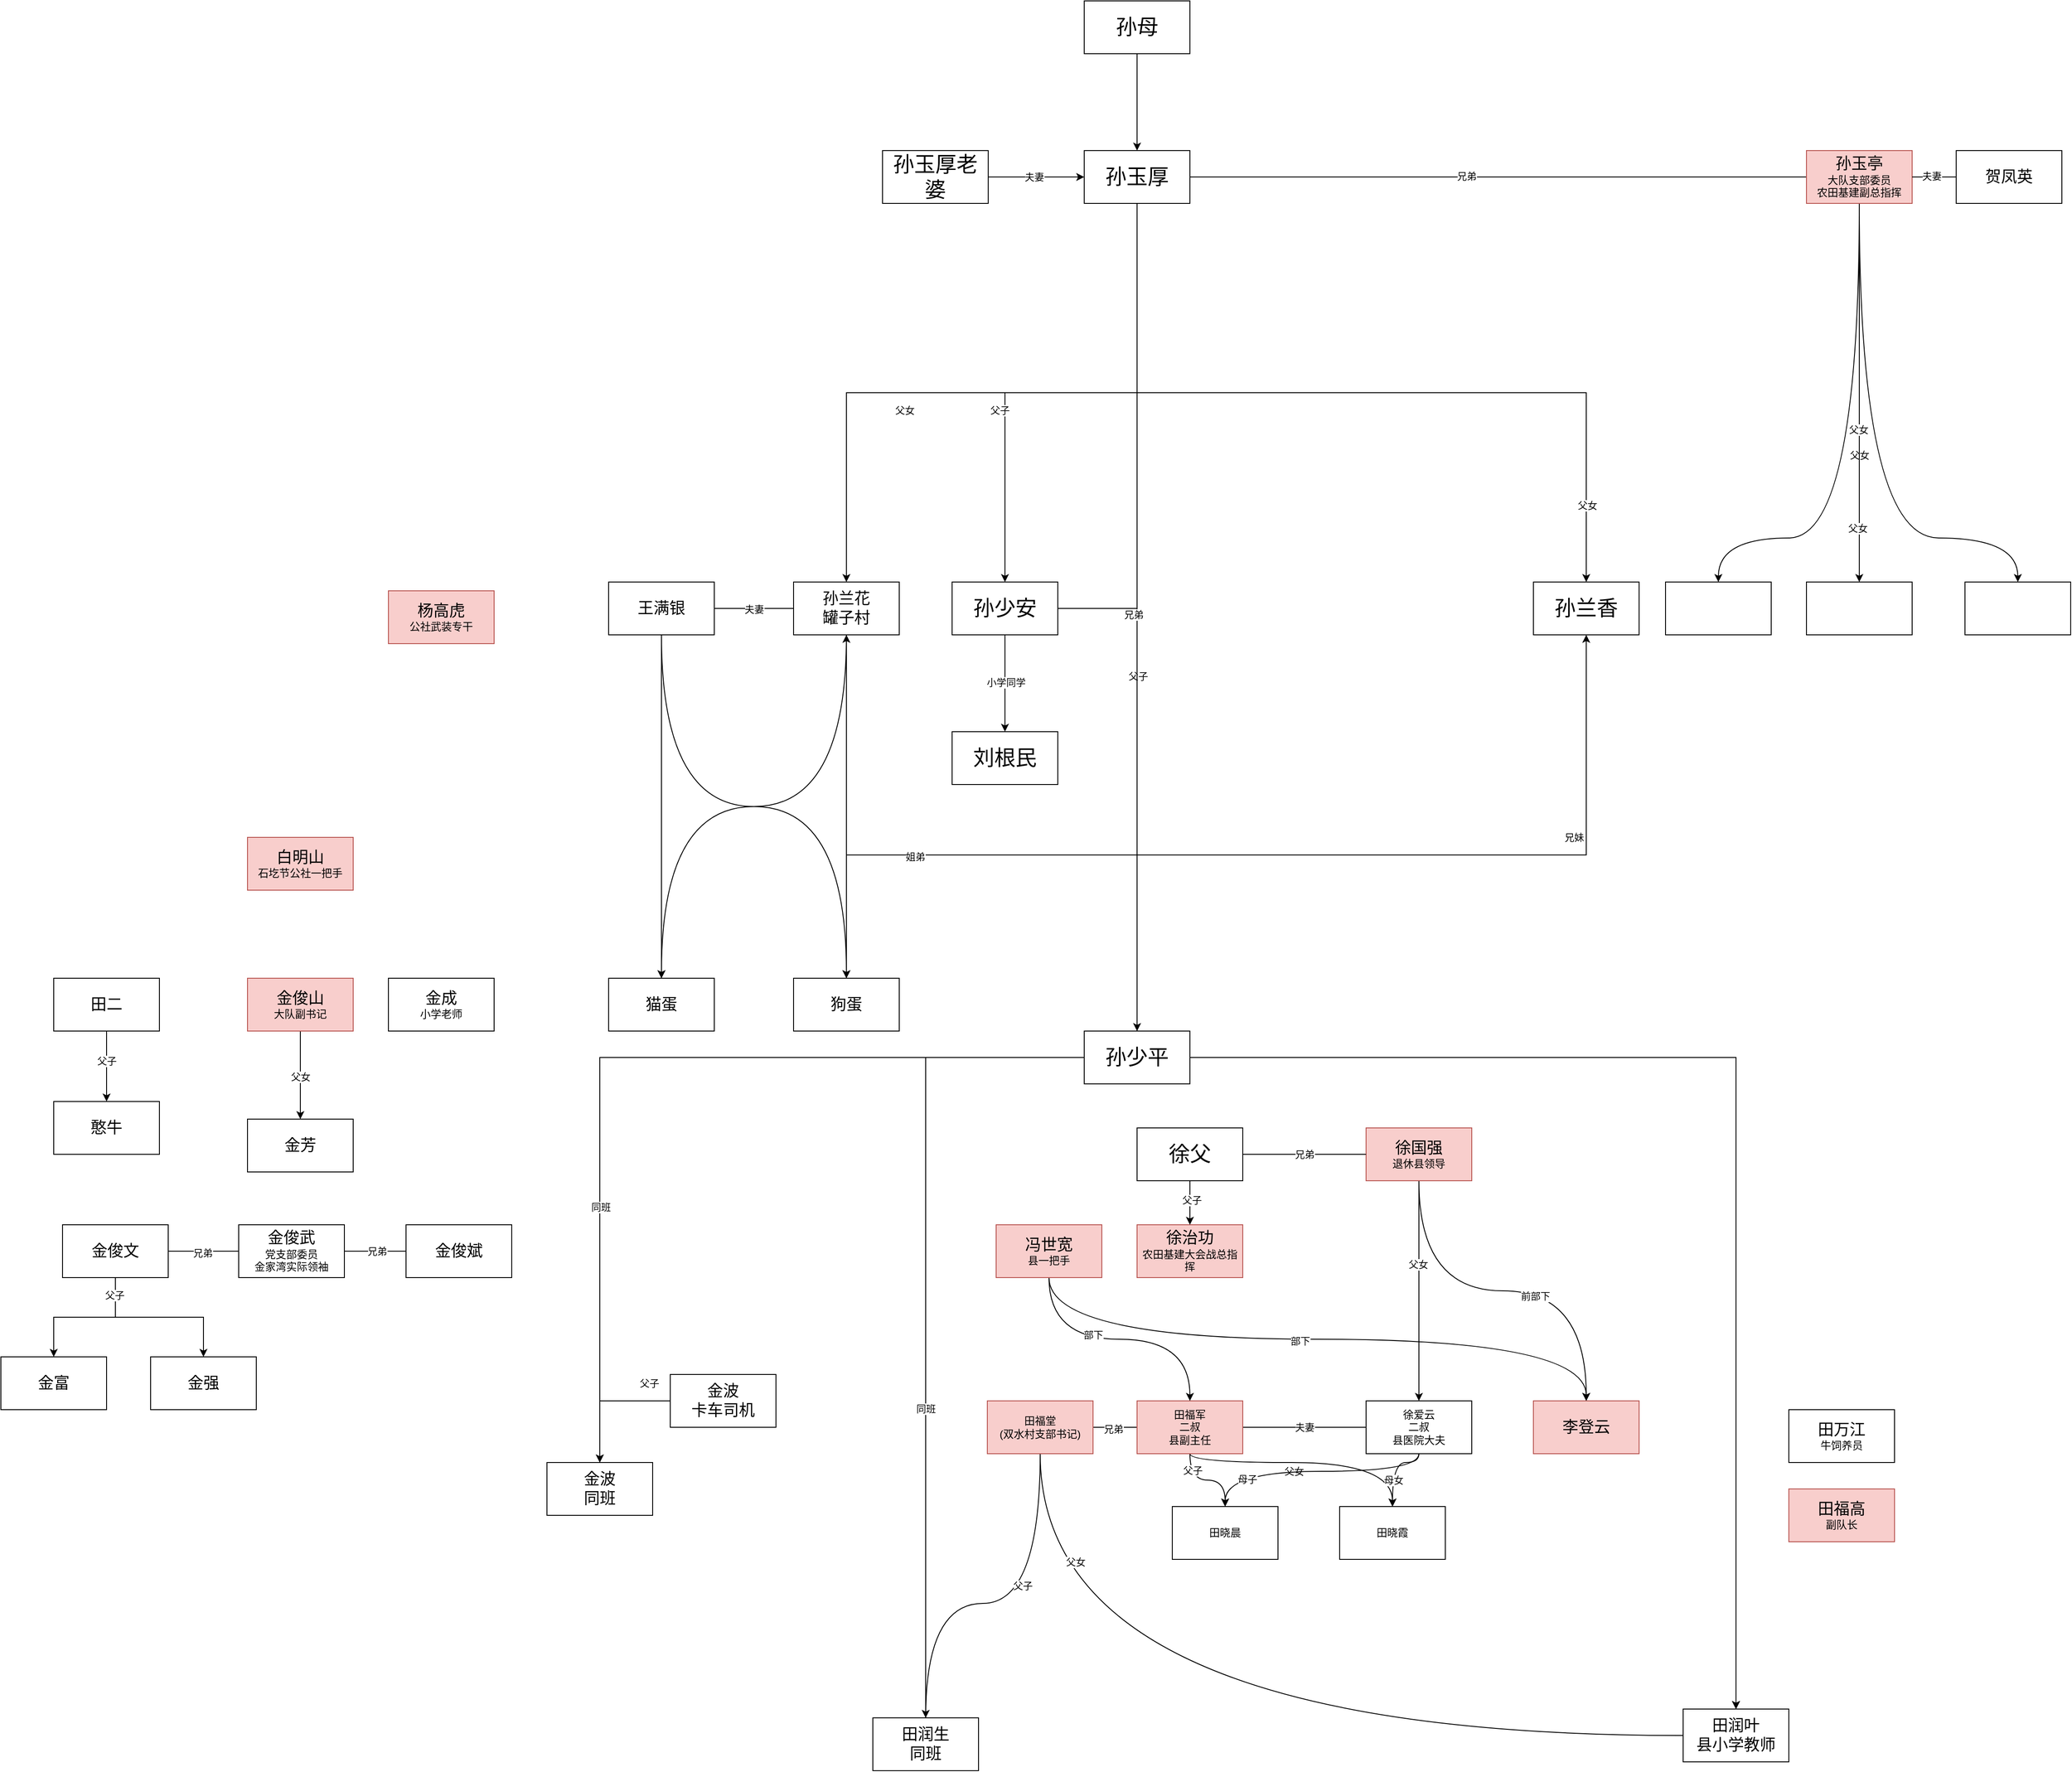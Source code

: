 <mxfile version="21.3.2" type="github">
  <diagram name="第 1 页" id="_wVKVh2Jysjls4kzyFas">
    <mxGraphModel dx="2237" dy="6884" grid="1" gridSize="10" guides="1" tooltips="1" connect="1" arrows="1" fold="1" page="1" pageScale="1" pageWidth="3300" pageHeight="4681" math="0" shadow="0">
      <root>
        <mxCell id="0" />
        <mxCell id="1" parent="0" />
        <mxCell id="Snn5ZzjotbLWIZ3ZBTEd-4" value="" style="edgeStyle=orthogonalEdgeStyle;rounded=0;orthogonalLoop=1;jettySize=auto;html=1;" parent="1" source="dh_qy-4-Et_KlTZyHgmO-1" target="Snn5ZzjotbLWIZ3ZBTEd-3" edge="1">
          <mxGeometry relative="1" as="geometry" />
        </mxCell>
        <mxCell id="Snn5ZzjotbLWIZ3ZBTEd-8" value="" style="edgeStyle=orthogonalEdgeStyle;rounded=0;orthogonalLoop=1;jettySize=auto;html=1;" parent="1" source="dh_qy-4-Et_KlTZyHgmO-1" target="Snn5ZzjotbLWIZ3ZBTEd-3" edge="1">
          <mxGeometry relative="1" as="geometry" />
        </mxCell>
        <mxCell id="Snn5ZzjotbLWIZ3ZBTEd-9" value="" style="edgeStyle=orthogonalEdgeStyle;rounded=0;orthogonalLoop=1;jettySize=auto;html=1;" parent="1" source="dh_qy-4-Et_KlTZyHgmO-1" target="Snn5ZzjotbLWIZ3ZBTEd-3" edge="1">
          <mxGeometry relative="1" as="geometry" />
        </mxCell>
        <mxCell id="Snn5ZzjotbLWIZ3ZBTEd-11" style="edgeStyle=orthogonalEdgeStyle;rounded=0;orthogonalLoop=1;jettySize=auto;html=1;" parent="1" source="dh_qy-4-Et_KlTZyHgmO-1" target="Snn5ZzjotbLWIZ3ZBTEd-10" edge="1">
          <mxGeometry relative="1" as="geometry" />
        </mxCell>
        <mxCell id="Snn5ZzjotbLWIZ3ZBTEd-42" value="同班" style="edgeLabel;html=1;align=center;verticalAlign=middle;resizable=0;points=[];" parent="Snn5ZzjotbLWIZ3ZBTEd-11" vertex="1" connectable="0">
          <mxGeometry x="0.245" relative="1" as="geometry">
            <mxPoint as="offset" />
          </mxGeometry>
        </mxCell>
        <mxCell id="Snn5ZzjotbLWIZ3ZBTEd-40" style="edgeStyle=orthogonalEdgeStyle;rounded=0;orthogonalLoop=1;jettySize=auto;html=1;entryX=0.5;entryY=0;entryDx=0;entryDy=0;" parent="1" source="dh_qy-4-Et_KlTZyHgmO-1" target="Snn5ZzjotbLWIZ3ZBTEd-39" edge="1">
          <mxGeometry relative="1" as="geometry" />
        </mxCell>
        <mxCell id="Snn5ZzjotbLWIZ3ZBTEd-41" value="同班" style="edgeLabel;html=1;align=center;verticalAlign=middle;resizable=0;points=[];" parent="Snn5ZzjotbLWIZ3ZBTEd-40" vertex="1" connectable="0">
          <mxGeometry x="0.425" y="1" relative="1" as="geometry">
            <mxPoint as="offset" />
          </mxGeometry>
        </mxCell>
        <mxCell id="Snn5ZzjotbLWIZ3ZBTEd-70" style="edgeStyle=orthogonalEdgeStyle;rounded=0;orthogonalLoop=1;jettySize=auto;html=1;" parent="1" source="dh_qy-4-Et_KlTZyHgmO-1" target="Snn5ZzjotbLWIZ3ZBTEd-67" edge="1">
          <mxGeometry relative="1" as="geometry">
            <Array as="points">
              <mxPoint x="1890" y="890" />
              <mxPoint x="2400" y="890" />
            </Array>
          </mxGeometry>
        </mxCell>
        <mxCell id="Snn5ZzjotbLWIZ3ZBTEd-71" value="兄妹" style="edgeLabel;html=1;align=center;verticalAlign=middle;resizable=0;points=[];" parent="Snn5ZzjotbLWIZ3ZBTEd-70" vertex="1" connectable="0">
          <mxGeometry x="0.522" y="14" relative="1" as="geometry">
            <mxPoint as="offset" />
          </mxGeometry>
        </mxCell>
        <mxCell id="Snn5ZzjotbLWIZ3ZBTEd-78" style="edgeStyle=orthogonalEdgeStyle;rounded=0;orthogonalLoop=1;jettySize=auto;html=1;entryX=0.5;entryY=1;entryDx=0;entryDy=0;" parent="1" source="dh_qy-4-Et_KlTZyHgmO-1" target="Snn5ZzjotbLWIZ3ZBTEd-47" edge="1">
          <mxGeometry relative="1" as="geometry">
            <Array as="points">
              <mxPoint x="1890" y="890" />
              <mxPoint x="1560" y="890" />
            </Array>
          </mxGeometry>
        </mxCell>
        <mxCell id="-Yr4V0lRwskrsNjz_4vl-28" value="姐弟" style="edgeLabel;html=1;align=center;verticalAlign=middle;resizable=0;points=[];" parent="Snn5ZzjotbLWIZ3ZBTEd-78" vertex="1" connectable="0">
          <mxGeometry x="0.159" y="2" relative="1" as="geometry">
            <mxPoint as="offset" />
          </mxGeometry>
        </mxCell>
        <mxCell id="dh_qy-4-Et_KlTZyHgmO-1" value="&lt;font style=&quot;font-size: 24px;&quot;&gt;孙少平&lt;/font&gt;" style="rounded=0;whiteSpace=wrap;html=1;" parent="1" vertex="1">
          <mxGeometry x="1830" y="1090" width="120" height="60" as="geometry" />
        </mxCell>
        <mxCell id="Snn5ZzjotbLWIZ3ZBTEd-3" value="&lt;font style=&quot;font-size: 18px;&quot;&gt;田润叶&lt;br&gt;县小学教师&lt;br&gt;&lt;/font&gt;" style="whiteSpace=wrap;html=1;rounded=0;" parent="1" vertex="1">
          <mxGeometry x="2510" y="1860" width="120" height="60" as="geometry" />
        </mxCell>
        <mxCell id="Snn5ZzjotbLWIZ3ZBTEd-10" value="&lt;font style=&quot;font-size: 18px;&quot;&gt;田润生&lt;br&gt;同班&lt;br&gt;&lt;/font&gt;" style="whiteSpace=wrap;html=1;rounded=0;" parent="1" vertex="1">
          <mxGeometry x="1590" y="1870" width="120" height="60" as="geometry" />
        </mxCell>
        <mxCell id="Snn5ZzjotbLWIZ3ZBTEd-14" style="edgeStyle=orthogonalEdgeStyle;rounded=0;orthogonalLoop=1;jettySize=auto;html=1;endArrow=none;endFill=0;curved=1;" parent="1" source="Snn5ZzjotbLWIZ3ZBTEd-12" target="Snn5ZzjotbLWIZ3ZBTEd-10" edge="1">
          <mxGeometry relative="1" as="geometry">
            <Array as="points">
              <mxPoint x="1780" y="1740" />
            </Array>
          </mxGeometry>
        </mxCell>
        <mxCell id="Snn5ZzjotbLWIZ3ZBTEd-46" value="父子" style="edgeLabel;html=1;align=center;verticalAlign=middle;resizable=0;points=[];" parent="Snn5ZzjotbLWIZ3ZBTEd-14" vertex="1" connectable="0">
          <mxGeometry x="-0.302" y="-20" relative="1" as="geometry">
            <mxPoint as="offset" />
          </mxGeometry>
        </mxCell>
        <mxCell id="Snn5ZzjotbLWIZ3ZBTEd-15" style="edgeStyle=orthogonalEdgeStyle;rounded=0;orthogonalLoop=1;jettySize=auto;html=1;entryX=0;entryY=0.5;entryDx=0;entryDy=0;endArrow=none;endFill=0;curved=1;" parent="1" source="Snn5ZzjotbLWIZ3ZBTEd-12" target="Snn5ZzjotbLWIZ3ZBTEd-3" edge="1">
          <mxGeometry relative="1" as="geometry">
            <Array as="points">
              <mxPoint x="1780" y="1890" />
            </Array>
          </mxGeometry>
        </mxCell>
        <mxCell id="Snn5ZzjotbLWIZ3ZBTEd-32" value="父女" style="edgeLabel;html=1;align=center;verticalAlign=middle;resizable=0;points=[];" parent="Snn5ZzjotbLWIZ3ZBTEd-15" vertex="1" connectable="0">
          <mxGeometry x="-0.766" y="40" relative="1" as="geometry">
            <mxPoint as="offset" />
          </mxGeometry>
        </mxCell>
        <mxCell id="Snn5ZzjotbLWIZ3ZBTEd-24" style="edgeStyle=orthogonalEdgeStyle;curved=1;rounded=0;orthogonalLoop=1;jettySize=auto;html=1;endArrow=none;endFill=0;" parent="1" source="Snn5ZzjotbLWIZ3ZBTEd-12" target="Snn5ZzjotbLWIZ3ZBTEd-17" edge="1">
          <mxGeometry relative="1" as="geometry" />
        </mxCell>
        <mxCell id="Snn5ZzjotbLWIZ3ZBTEd-25" value="兄弟" style="edgeLabel;html=1;align=center;verticalAlign=middle;resizable=0;points=[];" parent="Snn5ZzjotbLWIZ3ZBTEd-24" vertex="1" connectable="0">
          <mxGeometry x="-0.085" y="-2" relative="1" as="geometry">
            <mxPoint as="offset" />
          </mxGeometry>
        </mxCell>
        <mxCell id="Snn5ZzjotbLWIZ3ZBTEd-12" value="田福堂&lt;br&gt;(双水村支部书记)" style="whiteSpace=wrap;html=1;rounded=0;fillColor=#f8cecc;strokeColor=#b85450;" parent="1" vertex="1">
          <mxGeometry x="1720" y="1510" width="120" height="60" as="geometry" />
        </mxCell>
        <mxCell id="Snn5ZzjotbLWIZ3ZBTEd-21" value="夫妻" style="edgeStyle=orthogonalEdgeStyle;curved=1;rounded=0;orthogonalLoop=1;jettySize=auto;html=1;endArrow=none;endFill=0;" parent="1" source="Snn5ZzjotbLWIZ3ZBTEd-17" target="Snn5ZzjotbLWIZ3ZBTEd-20" edge="1">
          <mxGeometry relative="1" as="geometry" />
        </mxCell>
        <mxCell id="Snn5ZzjotbLWIZ3ZBTEd-27" style="edgeStyle=orthogonalEdgeStyle;curved=1;rounded=0;orthogonalLoop=1;jettySize=auto;html=1;entryX=0.5;entryY=0;entryDx=0;entryDy=0;" parent="1" source="Snn5ZzjotbLWIZ3ZBTEd-17" target="Snn5ZzjotbLWIZ3ZBTEd-26" edge="1">
          <mxGeometry relative="1" as="geometry">
            <Array as="points">
              <mxPoint x="1950" y="1580" />
              <mxPoint x="2180" y="1580" />
            </Array>
          </mxGeometry>
        </mxCell>
        <mxCell id="Snn5ZzjotbLWIZ3ZBTEd-29" value="父女" style="edgeLabel;html=1;align=center;verticalAlign=middle;resizable=0;points=[];" parent="Snn5ZzjotbLWIZ3ZBTEd-27" vertex="1" connectable="0">
          <mxGeometry x="-0.121" relative="1" as="geometry">
            <mxPoint y="10" as="offset" />
          </mxGeometry>
        </mxCell>
        <mxCell id="-Yr4V0lRwskrsNjz_4vl-33" style="edgeStyle=orthogonalEdgeStyle;rounded=0;orthogonalLoop=1;jettySize=auto;html=1;curved=1;" parent="1" source="Snn5ZzjotbLWIZ3ZBTEd-17" target="-Yr4V0lRwskrsNjz_4vl-32" edge="1">
          <mxGeometry relative="1" as="geometry" />
        </mxCell>
        <mxCell id="-Yr4V0lRwskrsNjz_4vl-35" value="父子" style="edgeLabel;html=1;align=center;verticalAlign=middle;resizable=0;points=[];" parent="-Yr4V0lRwskrsNjz_4vl-33" vertex="1" connectable="0">
          <mxGeometry x="-0.633" y="3" relative="1" as="geometry">
            <mxPoint as="offset" />
          </mxGeometry>
        </mxCell>
        <mxCell id="Snn5ZzjotbLWIZ3ZBTEd-17" value="田福军&lt;br&gt;二叔&lt;br&gt;县副主任" style="whiteSpace=wrap;html=1;rounded=0;fillColor=#f8cecc;strokeColor=#b85450;" parent="1" vertex="1">
          <mxGeometry x="1890" y="1510" width="120" height="60" as="geometry" />
        </mxCell>
        <mxCell id="Snn5ZzjotbLWIZ3ZBTEd-28" style="edgeStyle=orthogonalEdgeStyle;curved=1;rounded=0;orthogonalLoop=1;jettySize=auto;html=1;entryX=0.5;entryY=0;entryDx=0;entryDy=0;" parent="1" source="Snn5ZzjotbLWIZ3ZBTEd-20" target="Snn5ZzjotbLWIZ3ZBTEd-26" edge="1">
          <mxGeometry relative="1" as="geometry">
            <Array as="points">
              <mxPoint x="2210" y="1580" />
              <mxPoint x="2180" y="1580" />
            </Array>
          </mxGeometry>
        </mxCell>
        <mxCell id="Snn5ZzjotbLWIZ3ZBTEd-30" value="母女" style="edgeLabel;html=1;align=center;verticalAlign=middle;resizable=0;points=[];" parent="Snn5ZzjotbLWIZ3ZBTEd-28" vertex="1" connectable="0">
          <mxGeometry x="-0.211" y="1" relative="1" as="geometry">
            <mxPoint x="-4" y="19" as="offset" />
          </mxGeometry>
        </mxCell>
        <mxCell id="-Yr4V0lRwskrsNjz_4vl-34" style="edgeStyle=orthogonalEdgeStyle;rounded=0;orthogonalLoop=1;jettySize=auto;html=1;curved=1;entryX=0.5;entryY=0;entryDx=0;entryDy=0;" parent="1" source="Snn5ZzjotbLWIZ3ZBTEd-20" target="-Yr4V0lRwskrsNjz_4vl-32" edge="1">
          <mxGeometry relative="1" as="geometry">
            <mxPoint x="1990" y="1620" as="targetPoint" />
            <Array as="points">
              <mxPoint x="2210" y="1590" />
              <mxPoint x="1990" y="1590" />
            </Array>
          </mxGeometry>
        </mxCell>
        <mxCell id="-Yr4V0lRwskrsNjz_4vl-36" value="母子" style="edgeLabel;html=1;align=center;verticalAlign=middle;resizable=0;points=[];" parent="-Yr4V0lRwskrsNjz_4vl-34" vertex="1" connectable="0">
          <mxGeometry x="0.548" y="9" relative="1" as="geometry">
            <mxPoint x="1" as="offset" />
          </mxGeometry>
        </mxCell>
        <mxCell id="Snn5ZzjotbLWIZ3ZBTEd-20" value="徐爱云&lt;br&gt;二叔&lt;br&gt;县医院大夫" style="whiteSpace=wrap;html=1;rounded=0;" parent="1" vertex="1">
          <mxGeometry x="2150" y="1510" width="120" height="60" as="geometry" />
        </mxCell>
        <mxCell id="Snn5ZzjotbLWIZ3ZBTEd-26" value="&lt;font style=&quot;&quot;&gt;田晓霞&lt;br&gt;&lt;/font&gt;" style="whiteSpace=wrap;html=1;rounded=0;" parent="1" vertex="1">
          <mxGeometry x="2120" y="1630" width="120" height="60" as="geometry" />
        </mxCell>
        <mxCell id="Snn5ZzjotbLWIZ3ZBTEd-37" style="edgeStyle=orthogonalEdgeStyle;curved=1;rounded=0;orthogonalLoop=1;jettySize=auto;html=1;endArrow=none;endFill=0;entryX=0.5;entryY=0;entryDx=0;entryDy=0;" parent="1" source="Snn5ZzjotbLWIZ3ZBTEd-36" target="dh_qy-4-Et_KlTZyHgmO-1" edge="1">
          <mxGeometry relative="1" as="geometry">
            <mxPoint x="1890" y="650" as="targetPoint" />
          </mxGeometry>
        </mxCell>
        <mxCell id="Snn5ZzjotbLWIZ3ZBTEd-38" value="父子" style="edgeLabel;html=1;align=center;verticalAlign=middle;resizable=0;points=[];" parent="Snn5ZzjotbLWIZ3ZBTEd-37" vertex="1" connectable="0">
          <mxGeometry x="0.143" y="1" relative="1" as="geometry">
            <mxPoint as="offset" />
          </mxGeometry>
        </mxCell>
        <mxCell id="Snn5ZzjotbLWIZ3ZBTEd-51" style="edgeStyle=orthogonalEdgeStyle;rounded=0;orthogonalLoop=1;jettySize=auto;html=1;entryX=0.5;entryY=0;entryDx=0;entryDy=0;exitX=0.5;exitY=1;exitDx=0;exitDy=0;" parent="1" source="Snn5ZzjotbLWIZ3ZBTEd-36" target="Snn5ZzjotbLWIZ3ZBTEd-47" edge="1">
          <mxGeometry relative="1" as="geometry" />
        </mxCell>
        <mxCell id="Snn5ZzjotbLWIZ3ZBTEd-52" value="父女" style="edgeLabel;html=1;align=center;verticalAlign=middle;resizable=0;points=[];" parent="Snn5ZzjotbLWIZ3ZBTEd-51" vertex="1" connectable="0">
          <mxGeometry x="0.02" y="-1" relative="1" as="geometry">
            <mxPoint x="-92" y="21" as="offset" />
          </mxGeometry>
        </mxCell>
        <mxCell id="Snn5ZzjotbLWIZ3ZBTEd-76" style="edgeStyle=orthogonalEdgeStyle;rounded=0;orthogonalLoop=1;jettySize=auto;html=1;exitX=0.5;exitY=1;exitDx=0;exitDy=0;" parent="1" source="Snn5ZzjotbLWIZ3ZBTEd-36" target="Snn5ZzjotbLWIZ3ZBTEd-67" edge="1">
          <mxGeometry relative="1" as="geometry" />
        </mxCell>
        <mxCell id="Snn5ZzjotbLWIZ3ZBTEd-77" value="父女" style="edgeLabel;html=1;align=center;verticalAlign=middle;resizable=0;points=[];" parent="Snn5ZzjotbLWIZ3ZBTEd-76" vertex="1" connectable="0">
          <mxGeometry x="0.815" y="1" relative="1" as="geometry">
            <mxPoint as="offset" />
          </mxGeometry>
        </mxCell>
        <mxCell id="Snn5ZzjotbLWIZ3ZBTEd-83" style="edgeStyle=orthogonalEdgeStyle;curved=1;rounded=0;orthogonalLoop=1;jettySize=auto;html=1;endArrow=none;endFill=0;" parent="1" source="Snn5ZzjotbLWIZ3ZBTEd-36" target="Snn5ZzjotbLWIZ3ZBTEd-82" edge="1">
          <mxGeometry relative="1" as="geometry" />
        </mxCell>
        <mxCell id="Snn5ZzjotbLWIZ3ZBTEd-84" value="兄弟" style="edgeLabel;html=1;align=center;verticalAlign=middle;resizable=0;points=[];" parent="Snn5ZzjotbLWIZ3ZBTEd-83" vertex="1" connectable="0">
          <mxGeometry x="-0.102" y="1" relative="1" as="geometry">
            <mxPoint x="-1" as="offset" />
          </mxGeometry>
        </mxCell>
        <mxCell id="Snn5ZzjotbLWIZ3ZBTEd-87" style="edgeStyle=orthogonalEdgeStyle;rounded=0;orthogonalLoop=1;jettySize=auto;html=1;exitX=0.5;exitY=1;exitDx=0;exitDy=0;" parent="1" source="Snn5ZzjotbLWIZ3ZBTEd-36" target="Snn5ZzjotbLWIZ3ZBTEd-85" edge="1">
          <mxGeometry relative="1" as="geometry" />
        </mxCell>
        <mxCell id="Snn5ZzjotbLWIZ3ZBTEd-88" value="父子" style="edgeLabel;html=1;align=center;verticalAlign=middle;resizable=0;points=[];" parent="Snn5ZzjotbLWIZ3ZBTEd-87" vertex="1" connectable="0">
          <mxGeometry x="0.043" y="14" relative="1" as="geometry">
            <mxPoint x="-69" y="6" as="offset" />
          </mxGeometry>
        </mxCell>
        <mxCell id="Snn5ZzjotbLWIZ3ZBTEd-36" value="&lt;font style=&quot;font-size: 24px;&quot;&gt;孙玉厚&lt;/font&gt;" style="rounded=0;whiteSpace=wrap;html=1;" parent="1" vertex="1">
          <mxGeometry x="1830" y="90" width="120" height="60" as="geometry" />
        </mxCell>
        <mxCell id="Snn5ZzjotbLWIZ3ZBTEd-39" value="&lt;font style=&quot;&quot;&gt;&lt;font style=&quot;font-size: 18px;&quot;&gt;金波&lt;/font&gt;&lt;br&gt;&lt;span style=&quot;font-size: 18px;&quot;&gt;同班&lt;/span&gt;&lt;br&gt;&lt;/font&gt;" style="whiteSpace=wrap;html=1;rounded=0;" parent="1" vertex="1">
          <mxGeometry x="1220" y="1580" width="120" height="60" as="geometry" />
        </mxCell>
        <mxCell id="Snn5ZzjotbLWIZ3ZBTEd-44" style="edgeStyle=orthogonalEdgeStyle;rounded=0;orthogonalLoop=1;jettySize=auto;html=1;" parent="1" source="Snn5ZzjotbLWIZ3ZBTEd-43" target="Snn5ZzjotbLWIZ3ZBTEd-39" edge="1">
          <mxGeometry relative="1" as="geometry" />
        </mxCell>
        <mxCell id="Snn5ZzjotbLWIZ3ZBTEd-45" value="父子" style="edgeLabel;html=1;align=center;verticalAlign=middle;resizable=0;points=[];" parent="Snn5ZzjotbLWIZ3ZBTEd-44" vertex="1" connectable="0">
          <mxGeometry x="0.017" y="-1" relative="1" as="geometry">
            <mxPoint x="52" y="-19" as="offset" />
          </mxGeometry>
        </mxCell>
        <mxCell id="Snn5ZzjotbLWIZ3ZBTEd-43" value="&lt;font style=&quot;&quot;&gt;&lt;font style=&quot;font-size: 18px;&quot;&gt;金波&lt;/font&gt;&lt;br&gt;&lt;span style=&quot;font-size: 18px;&quot;&gt;卡车司机&lt;/span&gt;&lt;br&gt;&lt;/font&gt;" style="whiteSpace=wrap;html=1;rounded=0;" parent="1" vertex="1">
          <mxGeometry x="1360" y="1480" width="120" height="60" as="geometry" />
        </mxCell>
        <mxCell id="Snn5ZzjotbLWIZ3ZBTEd-80" style="edgeStyle=orthogonalEdgeStyle;curved=1;rounded=0;orthogonalLoop=1;jettySize=auto;html=1;entryX=1;entryY=0.5;entryDx=0;entryDy=0;endArrow=none;endFill=0;" parent="1" source="Snn5ZzjotbLWIZ3ZBTEd-47" target="Snn5ZzjotbLWIZ3ZBTEd-59" edge="1">
          <mxGeometry relative="1" as="geometry" />
        </mxCell>
        <mxCell id="Snn5ZzjotbLWIZ3ZBTEd-81" value="夫妻" style="edgeLabel;html=1;align=center;verticalAlign=middle;resizable=0;points=[];" parent="Snn5ZzjotbLWIZ3ZBTEd-80" vertex="1" connectable="0">
          <mxGeometry x="0.003" y="1" relative="1" as="geometry">
            <mxPoint as="offset" />
          </mxGeometry>
        </mxCell>
        <mxCell id="Snn5ZzjotbLWIZ3ZBTEd-94" style="edgeStyle=orthogonalEdgeStyle;rounded=0;orthogonalLoop=1;jettySize=auto;html=1;entryX=0.5;entryY=0;entryDx=0;entryDy=0;curved=1;exitX=0.5;exitY=1;exitDx=0;exitDy=0;" parent="1" source="Snn5ZzjotbLWIZ3ZBTEd-47" target="Snn5ZzjotbLWIZ3ZBTEd-91" edge="1">
          <mxGeometry relative="1" as="geometry" />
        </mxCell>
        <mxCell id="Snn5ZzjotbLWIZ3ZBTEd-96" style="edgeStyle=orthogonalEdgeStyle;rounded=0;orthogonalLoop=1;jettySize=auto;html=1;" parent="1" source="Snn5ZzjotbLWIZ3ZBTEd-47" target="Snn5ZzjotbLWIZ3ZBTEd-92" edge="1">
          <mxGeometry relative="1" as="geometry">
            <Array as="points">
              <mxPoint x="1560" y="710" />
              <mxPoint x="1560" y="710" />
            </Array>
          </mxGeometry>
        </mxCell>
        <mxCell id="Snn5ZzjotbLWIZ3ZBTEd-47" value="&lt;font style=&quot;font-size: 18px;&quot;&gt;孙兰花&lt;br&gt;罐子村&lt;br&gt;&lt;/font&gt;" style="rounded=0;whiteSpace=wrap;html=1;" parent="1" vertex="1">
          <mxGeometry x="1500" y="580" width="120" height="60" as="geometry" />
        </mxCell>
        <mxCell id="Snn5ZzjotbLWIZ3ZBTEd-93" style="edgeStyle=orthogonalEdgeStyle;curved=1;rounded=0;orthogonalLoop=1;jettySize=auto;html=1;" parent="1" source="Snn5ZzjotbLWIZ3ZBTEd-59" target="Snn5ZzjotbLWIZ3ZBTEd-91" edge="1">
          <mxGeometry relative="1" as="geometry" />
        </mxCell>
        <mxCell id="Snn5ZzjotbLWIZ3ZBTEd-95" style="edgeStyle=orthogonalEdgeStyle;rounded=0;orthogonalLoop=1;jettySize=auto;html=1;curved=1;exitX=0.5;exitY=1;exitDx=0;exitDy=0;" parent="1" source="Snn5ZzjotbLWIZ3ZBTEd-59" target="Snn5ZzjotbLWIZ3ZBTEd-92" edge="1">
          <mxGeometry relative="1" as="geometry" />
        </mxCell>
        <mxCell id="Snn5ZzjotbLWIZ3ZBTEd-59" value="&lt;font style=&quot;&quot;&gt;&lt;span style=&quot;font-size: 18px;&quot;&gt;王满银&lt;/span&gt;&lt;br&gt;&lt;/font&gt;" style="whiteSpace=wrap;html=1;rounded=0;" parent="1" vertex="1">
          <mxGeometry x="1290" y="580" width="120" height="60" as="geometry" />
        </mxCell>
        <mxCell id="Snn5ZzjotbLWIZ3ZBTEd-67" value="&lt;font style=&quot;&quot;&gt;&lt;font style=&quot;font-size: 24px;&quot;&gt;孙兰香&lt;/font&gt;&lt;br&gt;&lt;/font&gt;" style="whiteSpace=wrap;html=1;rounded=0;" parent="1" vertex="1">
          <mxGeometry x="2340" y="580" width="120" height="60" as="geometry" />
        </mxCell>
        <mxCell id="Snn5ZzjotbLWIZ3ZBTEd-103" value="" style="edgeStyle=orthogonalEdgeStyle;curved=1;rounded=0;orthogonalLoop=1;jettySize=auto;html=1;" parent="1" source="Snn5ZzjotbLWIZ3ZBTEd-82" target="Snn5ZzjotbLWIZ3ZBTEd-101" edge="1">
          <mxGeometry relative="1" as="geometry">
            <Array as="points">
              <mxPoint x="2710" y="530" />
              <mxPoint x="2550" y="530" />
            </Array>
          </mxGeometry>
        </mxCell>
        <mxCell id="Snn5ZzjotbLWIZ3ZBTEd-110" value="父女" style="edgeLabel;html=1;align=center;verticalAlign=middle;resizable=0;points=[];" parent="Snn5ZzjotbLWIZ3ZBTEd-103" vertex="1" connectable="0">
          <mxGeometry x="-0.032" y="1" relative="1" as="geometry">
            <mxPoint x="-1" as="offset" />
          </mxGeometry>
        </mxCell>
        <mxCell id="Snn5ZzjotbLWIZ3ZBTEd-107" value="" style="edgeStyle=orthogonalEdgeStyle;curved=1;rounded=0;orthogonalLoop=1;jettySize=auto;html=1;" parent="1" source="Snn5ZzjotbLWIZ3ZBTEd-82" target="Snn5ZzjotbLWIZ3ZBTEd-106" edge="1">
          <mxGeometry relative="1" as="geometry" />
        </mxCell>
        <mxCell id="Snn5ZzjotbLWIZ3ZBTEd-111" value="父女" style="edgeLabel;html=1;align=center;verticalAlign=middle;resizable=0;points=[];" parent="Snn5ZzjotbLWIZ3ZBTEd-107" vertex="1" connectable="0">
          <mxGeometry x="0.193" y="-1" relative="1" as="geometry">
            <mxPoint as="offset" />
          </mxGeometry>
        </mxCell>
        <mxCell id="Snn5ZzjotbLWIZ3ZBTEd-108" style="edgeStyle=orthogonalEdgeStyle;curved=1;rounded=0;orthogonalLoop=1;jettySize=auto;html=1;entryX=0.5;entryY=0;entryDx=0;entryDy=0;" parent="1" source="Snn5ZzjotbLWIZ3ZBTEd-82" target="Snn5ZzjotbLWIZ3ZBTEd-104" edge="1">
          <mxGeometry relative="1" as="geometry">
            <Array as="points">
              <mxPoint x="2710" y="530" />
              <mxPoint x="2890" y="530" />
            </Array>
          </mxGeometry>
        </mxCell>
        <mxCell id="Snn5ZzjotbLWIZ3ZBTEd-112" value="父女" style="edgeLabel;html=1;align=center;verticalAlign=middle;resizable=0;points=[];" parent="Snn5ZzjotbLWIZ3ZBTEd-108" vertex="1" connectable="0">
          <mxGeometry x="0.208" y="-3" relative="1" as="geometry">
            <mxPoint x="1" as="offset" />
          </mxGeometry>
        </mxCell>
        <mxCell id="Snn5ZzjotbLWIZ3ZBTEd-82" value="&lt;font style=&quot;font-size: 18px;&quot;&gt;孙玉亭&lt;/font&gt;&lt;br&gt;大队支部委员&lt;br&gt;农田基建副总指挥" style="rounded=0;whiteSpace=wrap;html=1;fillColor=#f8cecc;strokeColor=#b85450;" parent="1" vertex="1">
          <mxGeometry x="2650" y="90" width="120" height="60" as="geometry" />
        </mxCell>
        <mxCell id="Snn5ZzjotbLWIZ3ZBTEd-89" style="edgeStyle=orthogonalEdgeStyle;rounded=0;orthogonalLoop=1;jettySize=auto;html=1;entryX=0.5;entryY=0;entryDx=0;entryDy=0;" parent="1" source="Snn5ZzjotbLWIZ3ZBTEd-85" target="dh_qy-4-Et_KlTZyHgmO-1" edge="1">
          <mxGeometry relative="1" as="geometry" />
        </mxCell>
        <mxCell id="Snn5ZzjotbLWIZ3ZBTEd-90" value="兄弟" style="edgeLabel;html=1;align=center;verticalAlign=middle;resizable=0;points=[];" parent="Snn5ZzjotbLWIZ3ZBTEd-89" vertex="1" connectable="0">
          <mxGeometry x="-0.659" y="-3" relative="1" as="geometry">
            <mxPoint x="-1" as="offset" />
          </mxGeometry>
        </mxCell>
        <mxCell id="-Yr4V0lRwskrsNjz_4vl-30" style="edgeStyle=orthogonalEdgeStyle;rounded=0;orthogonalLoop=1;jettySize=auto;html=1;entryX=0.5;entryY=0;entryDx=0;entryDy=0;" parent="1" source="Snn5ZzjotbLWIZ3ZBTEd-85" target="-Yr4V0lRwskrsNjz_4vl-29" edge="1">
          <mxGeometry relative="1" as="geometry" />
        </mxCell>
        <mxCell id="-Yr4V0lRwskrsNjz_4vl-31" value="小学同学" style="edgeLabel;html=1;align=center;verticalAlign=middle;resizable=0;points=[];" parent="-Yr4V0lRwskrsNjz_4vl-30" vertex="1" connectable="0">
          <mxGeometry x="-0.024" y="1" relative="1" as="geometry">
            <mxPoint as="offset" />
          </mxGeometry>
        </mxCell>
        <mxCell id="Snn5ZzjotbLWIZ3ZBTEd-85" value="&lt;font style=&quot;font-size: 24px;&quot;&gt;孙少安&lt;/font&gt;" style="rounded=0;whiteSpace=wrap;html=1;" parent="1" vertex="1">
          <mxGeometry x="1680" y="580" width="120" height="60" as="geometry" />
        </mxCell>
        <mxCell id="Snn5ZzjotbLWIZ3ZBTEd-91" value="&lt;font style=&quot;&quot;&gt;&lt;span style=&quot;font-size: 18px;&quot;&gt;猫蛋&lt;/span&gt;&lt;br&gt;&lt;/font&gt;" style="whiteSpace=wrap;html=1;rounded=0;" parent="1" vertex="1">
          <mxGeometry x="1290" y="1030" width="120" height="60" as="geometry" />
        </mxCell>
        <mxCell id="Snn5ZzjotbLWIZ3ZBTEd-92" value="&lt;font style=&quot;&quot;&gt;&lt;span style=&quot;font-size: 18px;&quot;&gt;狗蛋&lt;/span&gt;&lt;br&gt;&lt;/font&gt;" style="whiteSpace=wrap;html=1;rounded=0;" parent="1" vertex="1">
          <mxGeometry x="1500" y="1030" width="120" height="60" as="geometry" />
        </mxCell>
        <mxCell id="Snn5ZzjotbLWIZ3ZBTEd-100" style="edgeStyle=orthogonalEdgeStyle;curved=1;rounded=0;orthogonalLoop=1;jettySize=auto;html=1;entryX=0.5;entryY=0;entryDx=0;entryDy=0;" parent="1" source="Snn5ZzjotbLWIZ3ZBTEd-99" target="Snn5ZzjotbLWIZ3ZBTEd-36" edge="1">
          <mxGeometry relative="1" as="geometry" />
        </mxCell>
        <mxCell id="Snn5ZzjotbLWIZ3ZBTEd-99" value="&lt;font style=&quot;font-size: 24px;&quot;&gt;孙母&lt;/font&gt;" style="rounded=0;whiteSpace=wrap;html=1;" parent="1" vertex="1">
          <mxGeometry x="1830" y="-80" width="120" height="60" as="geometry" />
        </mxCell>
        <mxCell id="Snn5ZzjotbLWIZ3ZBTEd-101" value="" style="whiteSpace=wrap;html=1;rounded=0;" parent="1" vertex="1">
          <mxGeometry x="2490" y="580" width="120" height="60" as="geometry" />
        </mxCell>
        <mxCell id="Snn5ZzjotbLWIZ3ZBTEd-104" value="" style="whiteSpace=wrap;html=1;rounded=0;" parent="1" vertex="1">
          <mxGeometry x="2830" y="580" width="120" height="60" as="geometry" />
        </mxCell>
        <mxCell id="Snn5ZzjotbLWIZ3ZBTEd-106" value="" style="whiteSpace=wrap;html=1;rounded=0;" parent="1" vertex="1">
          <mxGeometry x="2650" y="580" width="120" height="60" as="geometry" />
        </mxCell>
        <mxCell id="Snn5ZzjotbLWIZ3ZBTEd-114" style="edgeStyle=orthogonalEdgeStyle;curved=1;rounded=0;orthogonalLoop=1;jettySize=auto;html=1;entryX=0;entryY=0.5;entryDx=0;entryDy=0;" parent="1" source="Snn5ZzjotbLWIZ3ZBTEd-113" target="Snn5ZzjotbLWIZ3ZBTEd-36" edge="1">
          <mxGeometry relative="1" as="geometry" />
        </mxCell>
        <mxCell id="Snn5ZzjotbLWIZ3ZBTEd-115" value="夫妻" style="edgeLabel;html=1;align=center;verticalAlign=middle;resizable=0;points=[];" parent="Snn5ZzjotbLWIZ3ZBTEd-114" vertex="1" connectable="0">
          <mxGeometry x="-0.055" y="2" relative="1" as="geometry">
            <mxPoint y="2" as="offset" />
          </mxGeometry>
        </mxCell>
        <mxCell id="Snn5ZzjotbLWIZ3ZBTEd-113" value="&lt;font style=&quot;font-size: 24px;&quot;&gt;孙玉厚老婆&lt;/font&gt;" style="rounded=0;whiteSpace=wrap;html=1;" parent="1" vertex="1">
          <mxGeometry x="1601" y="90" width="120" height="60" as="geometry" />
        </mxCell>
        <mxCell id="-Yr4V0lRwskrsNjz_4vl-9" style="edgeStyle=orthogonalEdgeStyle;rounded=0;orthogonalLoop=1;jettySize=auto;html=1;entryX=0.5;entryY=0;entryDx=0;entryDy=0;" parent="1" source="Snn5ZzjotbLWIZ3ZBTEd-116" target="-Yr4V0lRwskrsNjz_4vl-6" edge="1">
          <mxGeometry relative="1" as="geometry" />
        </mxCell>
        <mxCell id="-Yr4V0lRwskrsNjz_4vl-10" value="父女" style="edgeLabel;html=1;align=center;verticalAlign=middle;resizable=0;points=[];" parent="-Yr4V0lRwskrsNjz_4vl-9" vertex="1" connectable="0">
          <mxGeometry x="0.027" relative="1" as="geometry">
            <mxPoint as="offset" />
          </mxGeometry>
        </mxCell>
        <mxCell id="Snn5ZzjotbLWIZ3ZBTEd-116" value="&lt;font style=&quot;&quot;&gt;&lt;span style=&quot;font-size: 18px;&quot;&gt;金俊山&lt;br&gt;&lt;/span&gt;大队副书记&lt;br&gt;&lt;/font&gt;" style="whiteSpace=wrap;html=1;rounded=0;fillColor=#f8cecc;strokeColor=#b85450;" parent="1" vertex="1">
          <mxGeometry x="880" y="1030" width="120" height="60" as="geometry" />
        </mxCell>
        <mxCell id="Snn5ZzjotbLWIZ3ZBTEd-117" value="&lt;font style=&quot;&quot;&gt;&lt;font style=&quot;font-size: 18px;&quot;&gt;杨高虎&lt;/font&gt;&lt;br&gt;公社武装专干&lt;br&gt;&lt;/font&gt;" style="whiteSpace=wrap;html=1;rounded=0;fillColor=#f8cecc;strokeColor=#b85450;" parent="1" vertex="1">
          <mxGeometry x="1040" y="590" width="120" height="60" as="geometry" />
        </mxCell>
        <mxCell id="Snn5ZzjotbLWIZ3ZBTEd-119" style="edgeStyle=orthogonalEdgeStyle;curved=1;rounded=0;orthogonalLoop=1;jettySize=auto;html=1;endArrow=none;endFill=0;" parent="1" source="Snn5ZzjotbLWIZ3ZBTEd-118" target="Snn5ZzjotbLWIZ3ZBTEd-82" edge="1">
          <mxGeometry relative="1" as="geometry" />
        </mxCell>
        <mxCell id="Snn5ZzjotbLWIZ3ZBTEd-120" value="夫妻" style="edgeLabel;html=1;align=center;verticalAlign=middle;resizable=0;points=[];" parent="Snn5ZzjotbLWIZ3ZBTEd-119" vertex="1" connectable="0">
          <mxGeometry x="0.122" y="-1" relative="1" as="geometry">
            <mxPoint as="offset" />
          </mxGeometry>
        </mxCell>
        <mxCell id="Snn5ZzjotbLWIZ3ZBTEd-118" value="&lt;span style=&quot;font-size: 18px;&quot;&gt;贺凤英&lt;/span&gt;" style="rounded=0;whiteSpace=wrap;html=1;" parent="1" vertex="1">
          <mxGeometry x="2820" y="90" width="120" height="60" as="geometry" />
        </mxCell>
        <mxCell id="Snn5ZzjotbLWIZ3ZBTEd-121" value="&lt;font style=&quot;&quot;&gt;&lt;span style=&quot;font-size: 18px;&quot;&gt;徐治功&lt;/span&gt;&lt;br&gt;农田基建大会战总指挥&lt;br&gt;&lt;/font&gt;" style="whiteSpace=wrap;html=1;rounded=0;fillColor=#f8cecc;strokeColor=#b85450;" parent="1" vertex="1">
          <mxGeometry x="1890" y="1310" width="120" height="60" as="geometry" />
        </mxCell>
        <mxCell id="-Yr4V0lRwskrsNjz_4vl-2" value="" style="edgeStyle=orthogonalEdgeStyle;rounded=0;orthogonalLoop=1;jettySize=auto;html=1;" parent="1" source="Snn5ZzjotbLWIZ3ZBTEd-122" target="-Yr4V0lRwskrsNjz_4vl-1" edge="1">
          <mxGeometry relative="1" as="geometry" />
        </mxCell>
        <mxCell id="-Yr4V0lRwskrsNjz_4vl-3" value="父子" style="edgeLabel;html=1;align=center;verticalAlign=middle;resizable=0;points=[];" parent="-Yr4V0lRwskrsNjz_4vl-2" vertex="1" connectable="0">
          <mxGeometry x="-0.154" relative="1" as="geometry">
            <mxPoint as="offset" />
          </mxGeometry>
        </mxCell>
        <mxCell id="Snn5ZzjotbLWIZ3ZBTEd-122" value="&lt;span style=&quot;font-size: 18px;&quot;&gt;田二&lt;/span&gt;" style="rounded=0;whiteSpace=wrap;html=1;" parent="1" vertex="1">
          <mxGeometry x="660" y="1030" width="120" height="60" as="geometry" />
        </mxCell>
        <mxCell id="Snn5ZzjotbLWIZ3ZBTEd-132" style="edgeStyle=orthogonalEdgeStyle;curved=1;rounded=0;orthogonalLoop=1;jettySize=auto;html=1;" parent="1" source="Snn5ZzjotbLWIZ3ZBTEd-124" target="Snn5ZzjotbLWIZ3ZBTEd-20" edge="1">
          <mxGeometry relative="1" as="geometry">
            <mxPoint x="2130" y="1390" as="targetPoint" />
          </mxGeometry>
        </mxCell>
        <mxCell id="Snn5ZzjotbLWIZ3ZBTEd-134" value="父女" style="edgeLabel;html=1;align=center;verticalAlign=middle;resizable=0;points=[];" parent="Snn5ZzjotbLWIZ3ZBTEd-132" vertex="1" connectable="0">
          <mxGeometry x="-0.24" y="-1" relative="1" as="geometry">
            <mxPoint as="offset" />
          </mxGeometry>
        </mxCell>
        <mxCell id="-Yr4V0lRwskrsNjz_4vl-38" style="edgeStyle=orthogonalEdgeStyle;rounded=0;orthogonalLoop=1;jettySize=auto;html=1;entryX=0.5;entryY=0;entryDx=0;entryDy=0;curved=1;exitX=0.5;exitY=1;exitDx=0;exitDy=0;" parent="1" source="Snn5ZzjotbLWIZ3ZBTEd-124" target="-Yr4V0lRwskrsNjz_4vl-37" edge="1">
          <mxGeometry relative="1" as="geometry" />
        </mxCell>
        <mxCell id="-Yr4V0lRwskrsNjz_4vl-39" value="前部下" style="edgeLabel;html=1;align=center;verticalAlign=middle;resizable=0;points=[];" parent="-Yr4V0lRwskrsNjz_4vl-38" vertex="1" connectable="0">
          <mxGeometry x="0.166" y="-6" relative="1" as="geometry">
            <mxPoint as="offset" />
          </mxGeometry>
        </mxCell>
        <mxCell id="Snn5ZzjotbLWIZ3ZBTEd-124" value="&lt;font style=&quot;&quot;&gt;&lt;span style=&quot;font-size: 18px;&quot;&gt;徐国强&lt;br&gt;&lt;/span&gt;退休县领导&lt;br&gt;&lt;/font&gt;" style="whiteSpace=wrap;html=1;rounded=0;fillColor=#f8cecc;strokeColor=#b85450;" parent="1" vertex="1">
          <mxGeometry x="2150" y="1200" width="120" height="60" as="geometry" />
        </mxCell>
        <mxCell id="Snn5ZzjotbLWIZ3ZBTEd-128" value="兄弟" style="edgeStyle=orthogonalEdgeStyle;curved=1;rounded=0;orthogonalLoop=1;jettySize=auto;html=1;endArrow=none;endFill=0;" parent="1" source="Snn5ZzjotbLWIZ3ZBTEd-125" target="Snn5ZzjotbLWIZ3ZBTEd-124" edge="1">
          <mxGeometry relative="1" as="geometry" />
        </mxCell>
        <mxCell id="Snn5ZzjotbLWIZ3ZBTEd-129" style="edgeStyle=orthogonalEdgeStyle;curved=1;rounded=0;orthogonalLoop=1;jettySize=auto;html=1;" parent="1" source="Snn5ZzjotbLWIZ3ZBTEd-125" target="Snn5ZzjotbLWIZ3ZBTEd-121" edge="1">
          <mxGeometry relative="1" as="geometry" />
        </mxCell>
        <mxCell id="Snn5ZzjotbLWIZ3ZBTEd-130" value="父子" style="edgeLabel;html=1;align=center;verticalAlign=middle;resizable=0;points=[];" parent="Snn5ZzjotbLWIZ3ZBTEd-129" vertex="1" connectable="0">
          <mxGeometry x="-0.14" y="2" relative="1" as="geometry">
            <mxPoint as="offset" />
          </mxGeometry>
        </mxCell>
        <mxCell id="Snn5ZzjotbLWIZ3ZBTEd-125" value="&lt;span style=&quot;font-size: 24px;&quot;&gt;徐父&lt;/span&gt;" style="rounded=0;whiteSpace=wrap;html=1;" parent="1" vertex="1">
          <mxGeometry x="1890" y="1200" width="120" height="60" as="geometry" />
        </mxCell>
        <mxCell id="Snn5ZzjotbLWIZ3ZBTEd-139" value="&lt;font style=&quot;&quot;&gt;&lt;span style=&quot;font-size: 18px;&quot;&gt;金成&lt;br&gt;&lt;/span&gt;小学老师&lt;br&gt;&lt;/font&gt;" style="whiteSpace=wrap;html=1;rounded=0;" parent="1" vertex="1">
          <mxGeometry x="1040" y="1030" width="120" height="60" as="geometry" />
        </mxCell>
        <mxCell id="-Yr4V0lRwskrsNjz_4vl-1" value="&lt;font style=&quot;font-size: 18px;&quot;&gt;憨牛&lt;/font&gt;" style="whiteSpace=wrap;html=1;rounded=0;" parent="1" vertex="1">
          <mxGeometry x="660" y="1170" width="120" height="60" as="geometry" />
        </mxCell>
        <mxCell id="-Yr4V0lRwskrsNjz_4vl-25" style="edgeStyle=orthogonalEdgeStyle;rounded=0;orthogonalLoop=1;jettySize=auto;html=1;entryX=0;entryY=0.5;entryDx=0;entryDy=0;endArrow=none;endFill=0;" parent="1" source="-Yr4V0lRwskrsNjz_4vl-4" target="-Yr4V0lRwskrsNjz_4vl-24" edge="1">
          <mxGeometry relative="1" as="geometry" />
        </mxCell>
        <mxCell id="-Yr4V0lRwskrsNjz_4vl-26" value="兄弟" style="edgeLabel;html=1;align=center;verticalAlign=middle;resizable=0;points=[];" parent="-Yr4V0lRwskrsNjz_4vl-25" vertex="1" connectable="0">
          <mxGeometry x="0.053" y="-3" relative="1" as="geometry">
            <mxPoint y="-3" as="offset" />
          </mxGeometry>
        </mxCell>
        <mxCell id="-Yr4V0lRwskrsNjz_4vl-4" value="&lt;font style=&quot;&quot;&gt;&lt;span style=&quot;font-size: 18px;&quot;&gt;金俊武&lt;br&gt;&lt;/span&gt;党支部委员&lt;br&gt;金家湾实际领袖&lt;br&gt;&lt;/font&gt;" style="whiteSpace=wrap;html=1;rounded=0;" parent="1" vertex="1">
          <mxGeometry x="870" y="1310" width="120" height="60" as="geometry" />
        </mxCell>
        <mxCell id="-Yr4V0lRwskrsNjz_4vl-5" value="&lt;font style=&quot;&quot;&gt;&lt;span style=&quot;font-size: 18px;&quot;&gt;田万江&lt;br&gt;&lt;/span&gt;牛饲养员&lt;br&gt;&lt;/font&gt;" style="whiteSpace=wrap;html=1;rounded=0;" parent="1" vertex="1">
          <mxGeometry x="2630" y="1520" width="120" height="60" as="geometry" />
        </mxCell>
        <mxCell id="-Yr4V0lRwskrsNjz_4vl-6" value="&lt;font style=&quot;&quot;&gt;&lt;font style=&quot;font-size: 18px;&quot;&gt;金芳&lt;/font&gt;&lt;br&gt;&lt;/font&gt;" style="whiteSpace=wrap;html=1;rounded=0;" parent="1" vertex="1">
          <mxGeometry x="880" y="1190" width="120" height="60" as="geometry" />
        </mxCell>
        <mxCell id="-Yr4V0lRwskrsNjz_4vl-15" style="edgeStyle=orthogonalEdgeStyle;rounded=0;orthogonalLoop=1;jettySize=auto;html=1;entryX=0;entryY=0.5;entryDx=0;entryDy=0;endArrow=none;endFill=0;" parent="1" source="-Yr4V0lRwskrsNjz_4vl-14" target="-Yr4V0lRwskrsNjz_4vl-4" edge="1">
          <mxGeometry relative="1" as="geometry" />
        </mxCell>
        <mxCell id="-Yr4V0lRwskrsNjz_4vl-17" value="兄弟" style="edgeLabel;html=1;align=center;verticalAlign=middle;resizable=0;points=[];" parent="-Yr4V0lRwskrsNjz_4vl-15" vertex="1" connectable="0">
          <mxGeometry x="-0.028" y="-2" relative="1" as="geometry">
            <mxPoint as="offset" />
          </mxGeometry>
        </mxCell>
        <mxCell id="-Yr4V0lRwskrsNjz_4vl-20" style="edgeStyle=orthogonalEdgeStyle;rounded=0;orthogonalLoop=1;jettySize=auto;html=1;" parent="1" source="-Yr4V0lRwskrsNjz_4vl-14" target="-Yr4V0lRwskrsNjz_4vl-18" edge="1">
          <mxGeometry relative="1" as="geometry" />
        </mxCell>
        <mxCell id="-Yr4V0lRwskrsNjz_4vl-21" style="edgeStyle=orthogonalEdgeStyle;rounded=0;orthogonalLoop=1;jettySize=auto;html=1;entryX=0.5;entryY=0;entryDx=0;entryDy=0;" parent="1" source="-Yr4V0lRwskrsNjz_4vl-14" target="-Yr4V0lRwskrsNjz_4vl-19" edge="1">
          <mxGeometry relative="1" as="geometry" />
        </mxCell>
        <mxCell id="-Yr4V0lRwskrsNjz_4vl-23" value="父子" style="edgeLabel;html=1;align=center;verticalAlign=middle;resizable=0;points=[];" parent="-Yr4V0lRwskrsNjz_4vl-21" vertex="1" connectable="0">
          <mxGeometry x="-0.792" y="-1" relative="1" as="geometry">
            <mxPoint as="offset" />
          </mxGeometry>
        </mxCell>
        <mxCell id="-Yr4V0lRwskrsNjz_4vl-14" value="&lt;font style=&quot;&quot;&gt;&lt;span style=&quot;font-size: 18px;&quot;&gt;金俊文&lt;/span&gt;&lt;br&gt;&lt;/font&gt;" style="whiteSpace=wrap;html=1;rounded=0;" parent="1" vertex="1">
          <mxGeometry x="670" y="1310" width="120" height="60" as="geometry" />
        </mxCell>
        <mxCell id="-Yr4V0lRwskrsNjz_4vl-18" value="&lt;font style=&quot;&quot;&gt;&lt;span style=&quot;font-size: 18px;&quot;&gt;金富&lt;/span&gt;&lt;br&gt;&lt;/font&gt;" style="whiteSpace=wrap;html=1;rounded=0;" parent="1" vertex="1">
          <mxGeometry x="600" y="1460" width="120" height="60" as="geometry" />
        </mxCell>
        <mxCell id="-Yr4V0lRwskrsNjz_4vl-19" value="&lt;font style=&quot;&quot;&gt;&lt;span style=&quot;font-size: 18px;&quot;&gt;金强&lt;/span&gt;&lt;br&gt;&lt;/font&gt;" style="whiteSpace=wrap;html=1;rounded=0;" parent="1" vertex="1">
          <mxGeometry x="770" y="1460" width="120" height="60" as="geometry" />
        </mxCell>
        <mxCell id="-Yr4V0lRwskrsNjz_4vl-24" value="&lt;font style=&quot;&quot;&gt;&lt;span style=&quot;font-size: 18px;&quot;&gt;金俊斌&lt;/span&gt;&lt;br&gt;&lt;/font&gt;" style="whiteSpace=wrap;html=1;rounded=0;" parent="1" vertex="1">
          <mxGeometry x="1060" y="1310" width="120" height="60" as="geometry" />
        </mxCell>
        <mxCell id="-Yr4V0lRwskrsNjz_4vl-29" value="&lt;span style=&quot;font-size: 24px;&quot;&gt;刘根民&lt;/span&gt;" style="rounded=0;whiteSpace=wrap;html=1;" parent="1" vertex="1">
          <mxGeometry x="1680" y="750" width="120" height="60" as="geometry" />
        </mxCell>
        <mxCell id="-Yr4V0lRwskrsNjz_4vl-32" value="&lt;font style=&quot;&quot;&gt;田晓晨&lt;br&gt;&lt;/font&gt;" style="whiteSpace=wrap;html=1;rounded=0;" parent="1" vertex="1">
          <mxGeometry x="1930" y="1630" width="120" height="60" as="geometry" />
        </mxCell>
        <mxCell id="-Yr4V0lRwskrsNjz_4vl-37" value="&lt;font style=&quot;&quot;&gt;&lt;span style=&quot;font-size: 18px;&quot;&gt;李登云&lt;/span&gt;&lt;br&gt;&lt;/font&gt;" style="whiteSpace=wrap;html=1;rounded=0;fillColor=#f8cecc;strokeColor=#b85450;" parent="1" vertex="1">
          <mxGeometry x="2340" y="1510" width="120" height="60" as="geometry" />
        </mxCell>
        <mxCell id="-Yr4V0lRwskrsNjz_4vl-41" style="edgeStyle=orthogonalEdgeStyle;rounded=0;orthogonalLoop=1;jettySize=auto;html=1;entryX=0.5;entryY=0;entryDx=0;entryDy=0;exitX=0.5;exitY=1;exitDx=0;exitDy=0;curved=1;" parent="1" source="-Yr4V0lRwskrsNjz_4vl-40" target="Snn5ZzjotbLWIZ3ZBTEd-17" edge="1">
          <mxGeometry relative="1" as="geometry" />
        </mxCell>
        <mxCell id="-Yr4V0lRwskrsNjz_4vl-42" value="部下" style="edgeLabel;html=1;align=center;verticalAlign=middle;resizable=0;points=[];" parent="-Yr4V0lRwskrsNjz_4vl-41" vertex="1" connectable="0">
          <mxGeometry x="-0.2" y="5" relative="1" as="geometry">
            <mxPoint as="offset" />
          </mxGeometry>
        </mxCell>
        <mxCell id="-Yr4V0lRwskrsNjz_4vl-43" style="edgeStyle=orthogonalEdgeStyle;rounded=0;orthogonalLoop=1;jettySize=auto;html=1;entryX=0.5;entryY=0;entryDx=0;entryDy=0;exitX=0.5;exitY=1;exitDx=0;exitDy=0;curved=1;" parent="1" source="-Yr4V0lRwskrsNjz_4vl-40" target="-Yr4V0lRwskrsNjz_4vl-37" edge="1">
          <mxGeometry relative="1" as="geometry" />
        </mxCell>
        <mxCell id="-Yr4V0lRwskrsNjz_4vl-46" value="部下" style="edgeLabel;html=1;align=center;verticalAlign=middle;resizable=0;points=[];" parent="-Yr4V0lRwskrsNjz_4vl-43" vertex="1" connectable="0">
          <mxGeometry x="-0.053" y="-2" relative="1" as="geometry">
            <mxPoint as="offset" />
          </mxGeometry>
        </mxCell>
        <mxCell id="-Yr4V0lRwskrsNjz_4vl-40" value="&lt;font style=&quot;&quot;&gt;&lt;font style=&quot;font-size: 18px;&quot;&gt;冯世宽&lt;/font&gt;&lt;br&gt;县一把手&lt;br&gt;&lt;/font&gt;" style="whiteSpace=wrap;html=1;rounded=0;fillColor=#f8cecc;strokeColor=#b85450;" parent="1" vertex="1">
          <mxGeometry x="1730" y="1310" width="120" height="60" as="geometry" />
        </mxCell>
        <mxCell id="p8HlT3hc42-klVnZhAkZ-1" value="&lt;font style=&quot;&quot;&gt;&lt;span style=&quot;font-size: 18px;&quot;&gt;白明山&lt;br&gt;&lt;/span&gt;石圪节公社一把手&lt;br&gt;&lt;/font&gt;" style="whiteSpace=wrap;html=1;rounded=0;fillColor=#f8cecc;strokeColor=#b85450;" parent="1" vertex="1">
          <mxGeometry x="880" y="870" width="120" height="60" as="geometry" />
        </mxCell>
        <mxCell id="p8HlT3hc42-klVnZhAkZ-2" value="&lt;font style=&quot;&quot;&gt;&lt;span style=&quot;font-size: 18px;&quot;&gt;田福高&lt;br&gt;&lt;/span&gt;副队长&lt;br&gt;&lt;/font&gt;" style="whiteSpace=wrap;html=1;rounded=0;fillColor=#f8cecc;strokeColor=#b85450;" parent="1" vertex="1">
          <mxGeometry x="2630" y="1610" width="120" height="60" as="geometry" />
        </mxCell>
      </root>
    </mxGraphModel>
  </diagram>
</mxfile>
